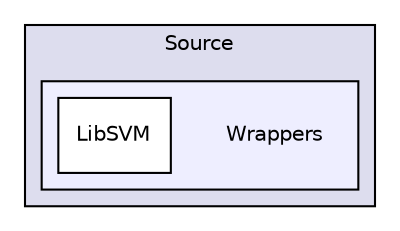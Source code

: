digraph "Source/Wrappers" {
  compound=true
  node [ fontsize="10", fontname="Helvetica"];
  edge [ labelfontsize="10", labelfontname="Helvetica"];
  subgraph clusterdir_74389ed8173ad57b461b9d623a1f3867 {
    graph [ bgcolor="#ddddee", pencolor="black", label="Source" fontname="Helvetica", fontsize="10", URL="dir_74389ed8173ad57b461b9d623a1f3867.html"]
  subgraph clusterdir_fd05f5edf3b493c31092ea4c9fd7a9ee {
    graph [ bgcolor="#eeeeff", pencolor="black", label="" URL="dir_fd05f5edf3b493c31092ea4c9fd7a9ee.html"];
    dir_fd05f5edf3b493c31092ea4c9fd7a9ee [shape=plaintext label="Wrappers"];
    dir_a64fa081c0c03944147e3db3268d5ab4 [shape=box label="LibSVM" color="black" fillcolor="white" style="filled" URL="dir_a64fa081c0c03944147e3db3268d5ab4.html"];
  }
  }
}
